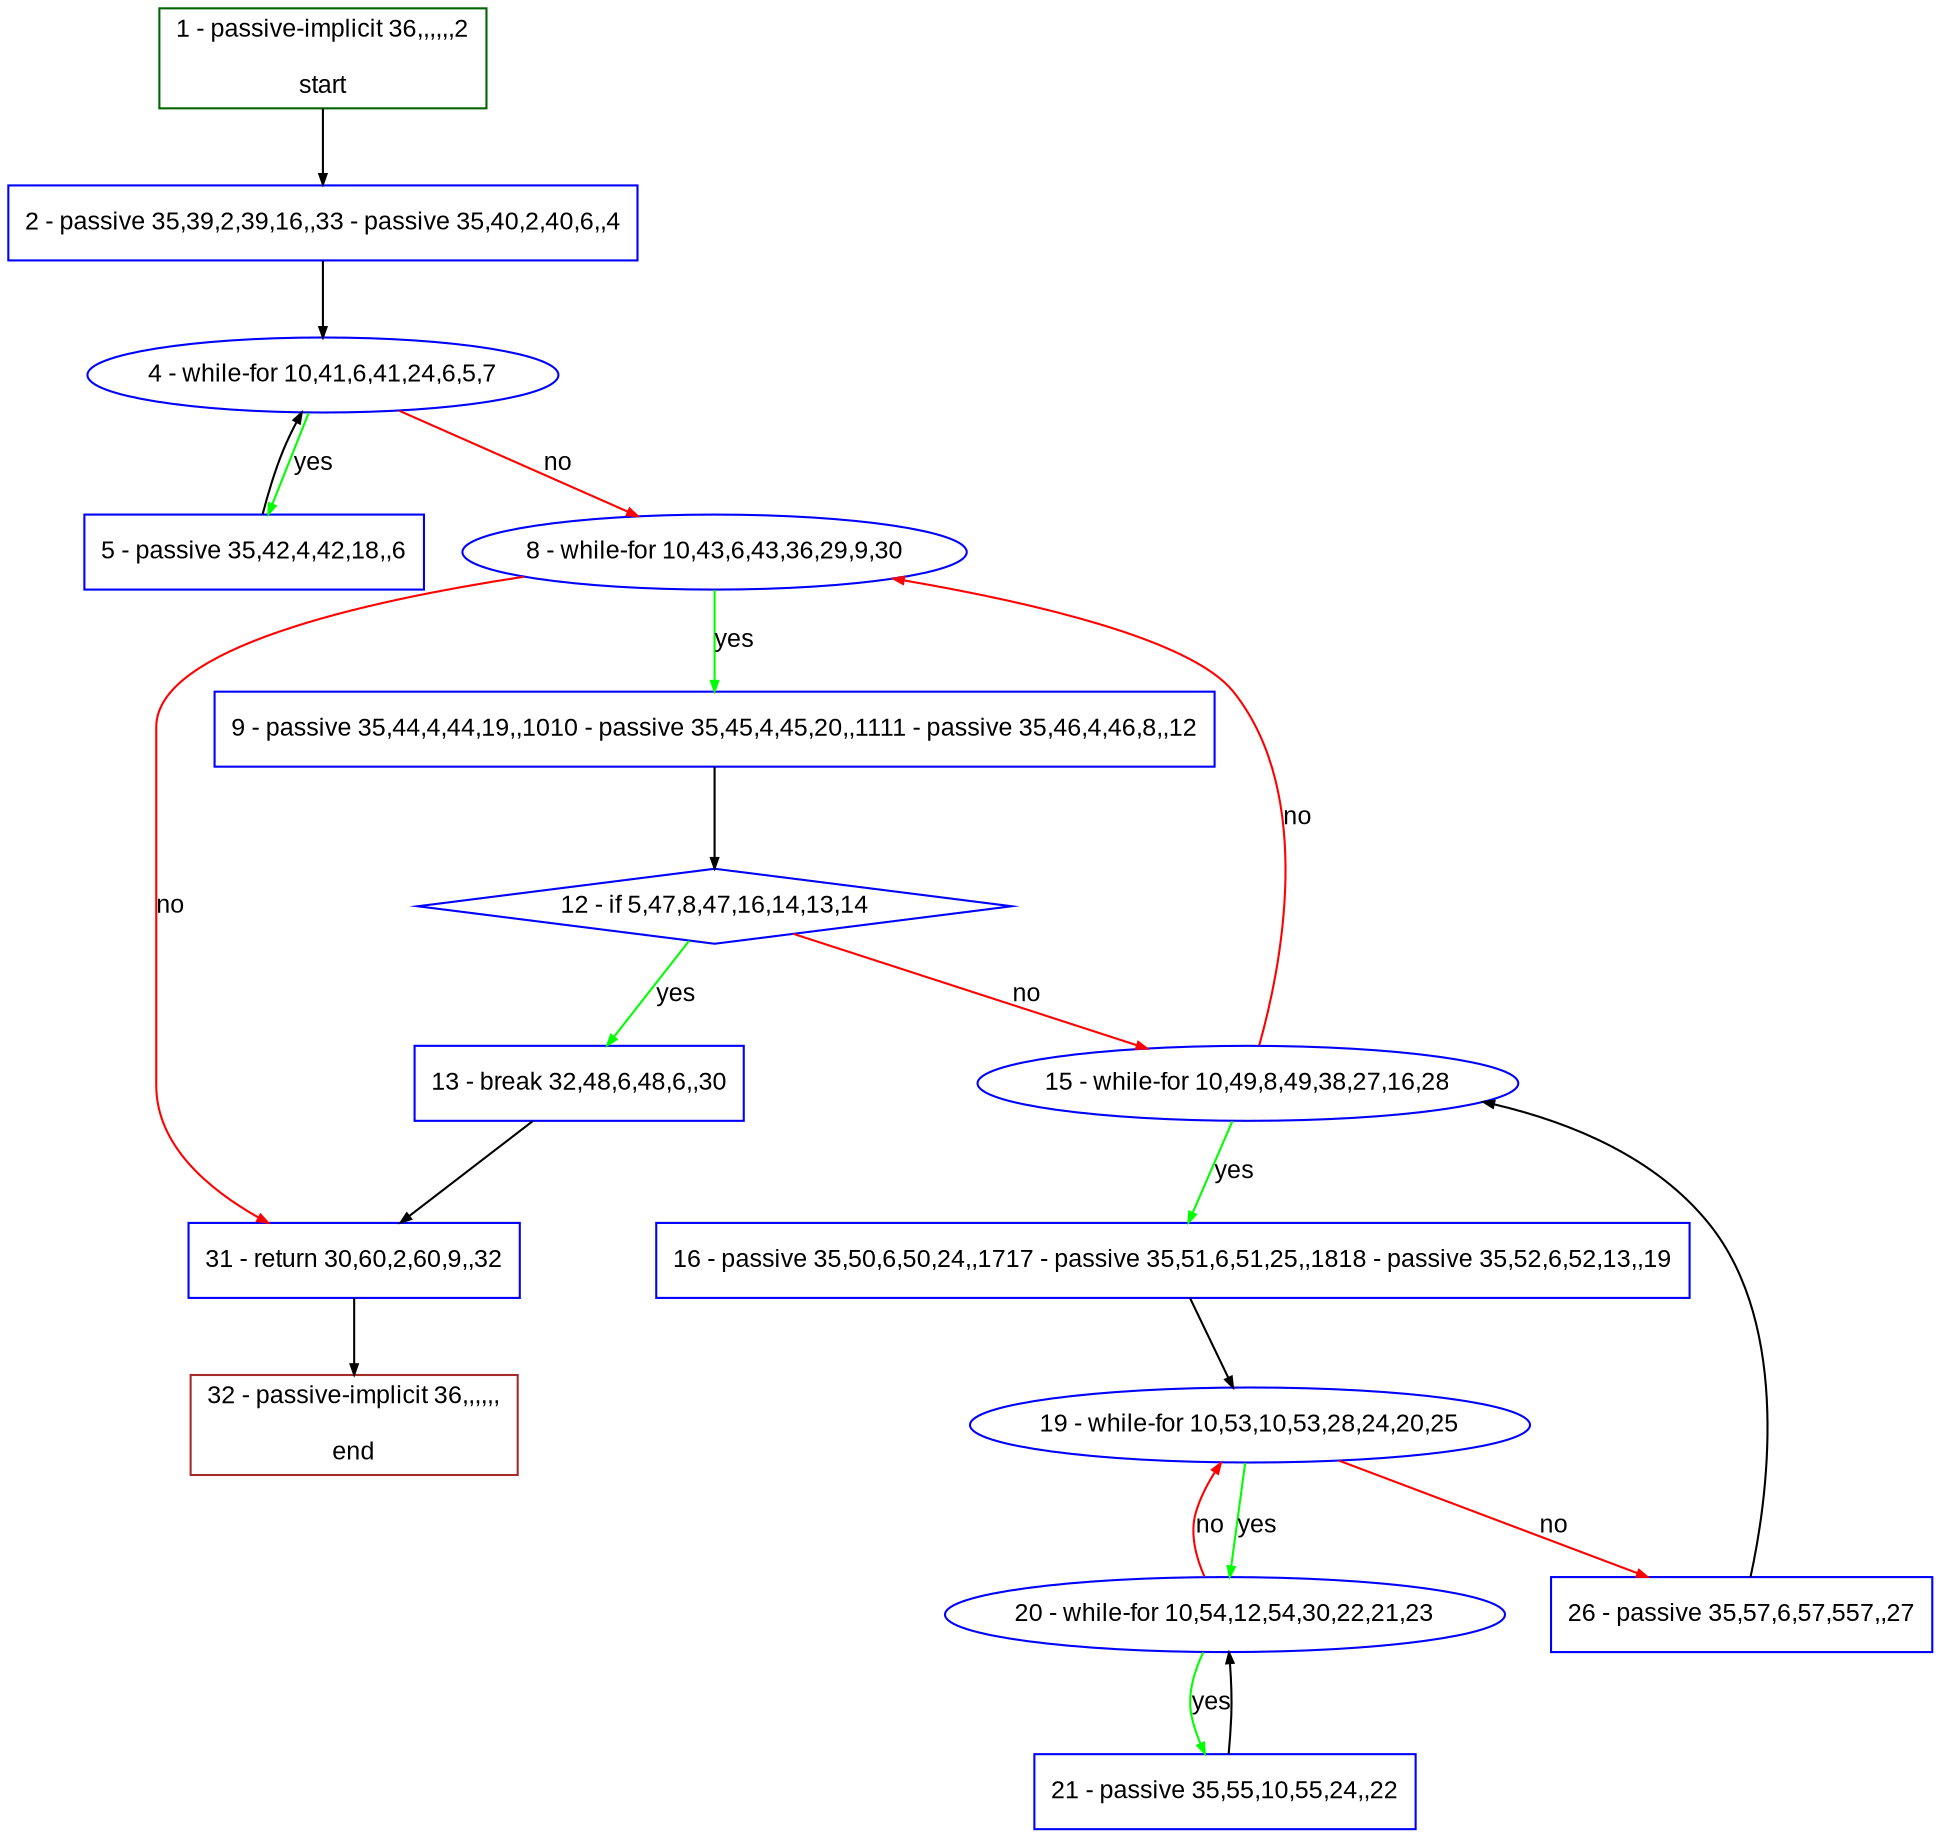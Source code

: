 digraph "" {
  graph [pack="true", label="", fontsize="12", packmode="clust", fontname="Arial", fillcolor="#FFFFCC", bgcolor="white", style="rounded,filled", compound="true"];
  node [node_initialized="no", label="", color="grey", fontsize="12", fillcolor="white", fontname="Arial", style="filled", shape="rectangle", compound="true", fixedsize="false"];
  edge [fontcolor="black", arrowhead="normal", arrowtail="none", arrowsize="0.5", ltail="", label="", color="black", fontsize="12", lhead="", fontname="Arial", dir="forward", compound="true"];
  __N1 [label="2 - passive 35,39,2,39,16,,33 - passive 35,40,2,40,6,,4", color="#0000ff", fillcolor="#ffffff", style="filled", shape="box"];
  __N2 [label="1 - passive-implicit 36,,,,,,2\n\nstart", color="#006400", fillcolor="#ffffff", style="filled", shape="box"];
  __N3 [label="4 - while-for 10,41,6,41,24,6,5,7", color="#0000ff", fillcolor="#ffffff", style="filled", shape="oval"];
  __N4 [label="5 - passive 35,42,4,42,18,,6", color="#0000ff", fillcolor="#ffffff", style="filled", shape="box"];
  __N5 [label="8 - while-for 10,43,6,43,36,29,9,30", color="#0000ff", fillcolor="#ffffff", style="filled", shape="oval"];
  __N6 [label="9 - passive 35,44,4,44,19,,1010 - passive 35,45,4,45,20,,1111 - passive 35,46,4,46,8,,12", color="#0000ff", fillcolor="#ffffff", style="filled", shape="box"];
  __N7 [label="31 - return 30,60,2,60,9,,32", color="#0000ff", fillcolor="#ffffff", style="filled", shape="box"];
  __N8 [label="12 - if 5,47,8,47,16,14,13,14", color="#0000ff", fillcolor="#ffffff", style="filled", shape="diamond"];
  __N9 [label="13 - break 32,48,6,48,6,,30", color="#0000ff", fillcolor="#ffffff", style="filled", shape="box"];
  __N10 [label="15 - while-for 10,49,8,49,38,27,16,28", color="#0000ff", fillcolor="#ffffff", style="filled", shape="oval"];
  __N11 [label="16 - passive 35,50,6,50,24,,1717 - passive 35,51,6,51,25,,1818 - passive 35,52,6,52,13,,19", color="#0000ff", fillcolor="#ffffff", style="filled", shape="box"];
  __N12 [label="19 - while-for 10,53,10,53,28,24,20,25", color="#0000ff", fillcolor="#ffffff", style="filled", shape="oval"];
  __N13 [label="20 - while-for 10,54,12,54,30,22,21,23", color="#0000ff", fillcolor="#ffffff", style="filled", shape="oval"];
  __N14 [label="26 - passive 35,57,6,57,557,,27", color="#0000ff", fillcolor="#ffffff", style="filled", shape="box"];
  __N15 [label="21 - passive 35,55,10,55,24,,22", color="#0000ff", fillcolor="#ffffff", style="filled", shape="box"];
  __N16 [label="32 - passive-implicit 36,,,,,,\n\nend", color="#a52a2a", fillcolor="#ffffff", style="filled", shape="box"];
  __N2 -> __N1 [arrowhead="normal", arrowtail="none", color="#000000", label="", dir="forward"];
  __N1 -> __N3 [arrowhead="normal", arrowtail="none", color="#000000", label="", dir="forward"];
  __N3 -> __N4 [arrowhead="normal", arrowtail="none", color="#00ff00", label="yes", dir="forward"];
  __N4 -> __N3 [arrowhead="normal", arrowtail="none", color="#000000", label="", dir="forward"];
  __N3 -> __N5 [arrowhead="normal", arrowtail="none", color="#ff0000", label="no", dir="forward"];
  __N5 -> __N6 [arrowhead="normal", arrowtail="none", color="#00ff00", label="yes", dir="forward"];
  __N5 -> __N7 [arrowhead="normal", arrowtail="none", color="#ff0000", label="no", dir="forward"];
  __N6 -> __N8 [arrowhead="normal", arrowtail="none", color="#000000", label="", dir="forward"];
  __N8 -> __N9 [arrowhead="normal", arrowtail="none", color="#00ff00", label="yes", dir="forward"];
  __N8 -> __N10 [arrowhead="normal", arrowtail="none", color="#ff0000", label="no", dir="forward"];
  __N9 -> __N7 [arrowhead="normal", arrowtail="none", color="#000000", label="", dir="forward"];
  __N10 -> __N5 [arrowhead="normal", arrowtail="none", color="#ff0000", label="no", dir="forward"];
  __N10 -> __N11 [arrowhead="normal", arrowtail="none", color="#00ff00", label="yes", dir="forward"];
  __N11 -> __N12 [arrowhead="normal", arrowtail="none", color="#000000", label="", dir="forward"];
  __N12 -> __N13 [arrowhead="normal", arrowtail="none", color="#00ff00", label="yes", dir="forward"];
  __N13 -> __N12 [arrowhead="normal", arrowtail="none", color="#ff0000", label="no", dir="forward"];
  __N12 -> __N14 [arrowhead="normal", arrowtail="none", color="#ff0000", label="no", dir="forward"];
  __N13 -> __N15 [arrowhead="normal", arrowtail="none", color="#00ff00", label="yes", dir="forward"];
  __N15 -> __N13 [arrowhead="normal", arrowtail="none", color="#000000", label="", dir="forward"];
  __N14 -> __N10 [arrowhead="normal", arrowtail="none", color="#000000", label="", dir="forward"];
  __N7 -> __N16 [arrowhead="normal", arrowtail="none", color="#000000", label="", dir="forward"];
}
